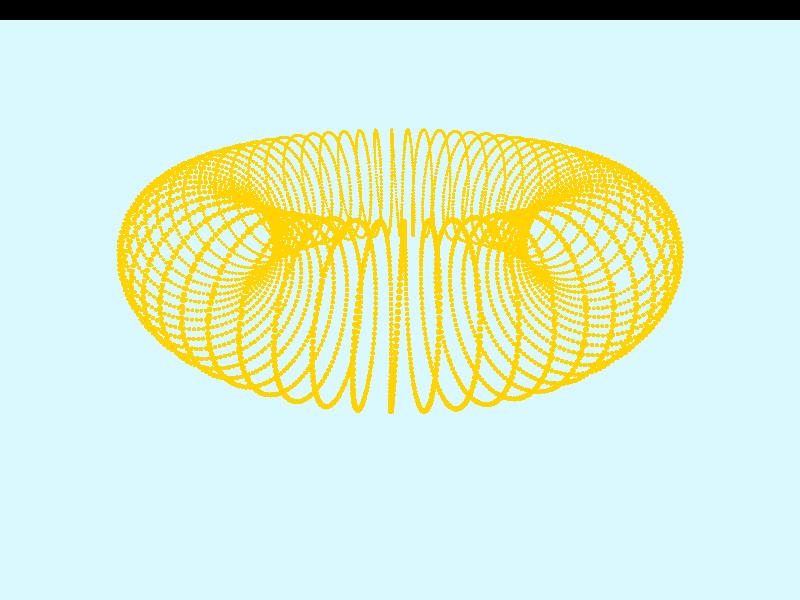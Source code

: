 #include "colors.inc"
#include "textures.inc"

camera
{
	location <0.0, 10.0, -30.0>
	look_at <0.0, -4.0,  0.0>
	right x*image_width/image_height
}

#for(i, 0, 8)
	light_source
	{
		y*-40
		color White
		translate z*40
		rotate y*(i*360/8)
	}
#end
plane
{
	y, -50
	pigment { rgb <.7,.95,1> }
	finish { specular .5 reflection .2 }
}

#declare ScrewMinorRadius = 3.5;
#declare ScrewMajorRadius = 10; 
#declare WindingFreq = 10; //Hz   
                                                              
        
#declare phi = 0;
 
                                                           
#for (phi, 0, 2*pi, 0.001)      

  #declare x_translation = (ScrewMajorRadius + ScrewMinorRadius * cos(2*pi*WindingFreq*phi))*cos(phi); 
  #declare y_translation = (ScrewMajorRadius + ScrewMinorRadius * cos(2*pi*WindingFreq*phi))*sin(phi);;
  #declare z_translation = ScrewMinorRadius * sin(2*pi*WindingFreq*phi);

  sphere{ <0,0,0>,0.1
          pigment{ color rgb<1,0.65,0>}
          translate< x_translation, z_translation, y_translation>}

#end   
